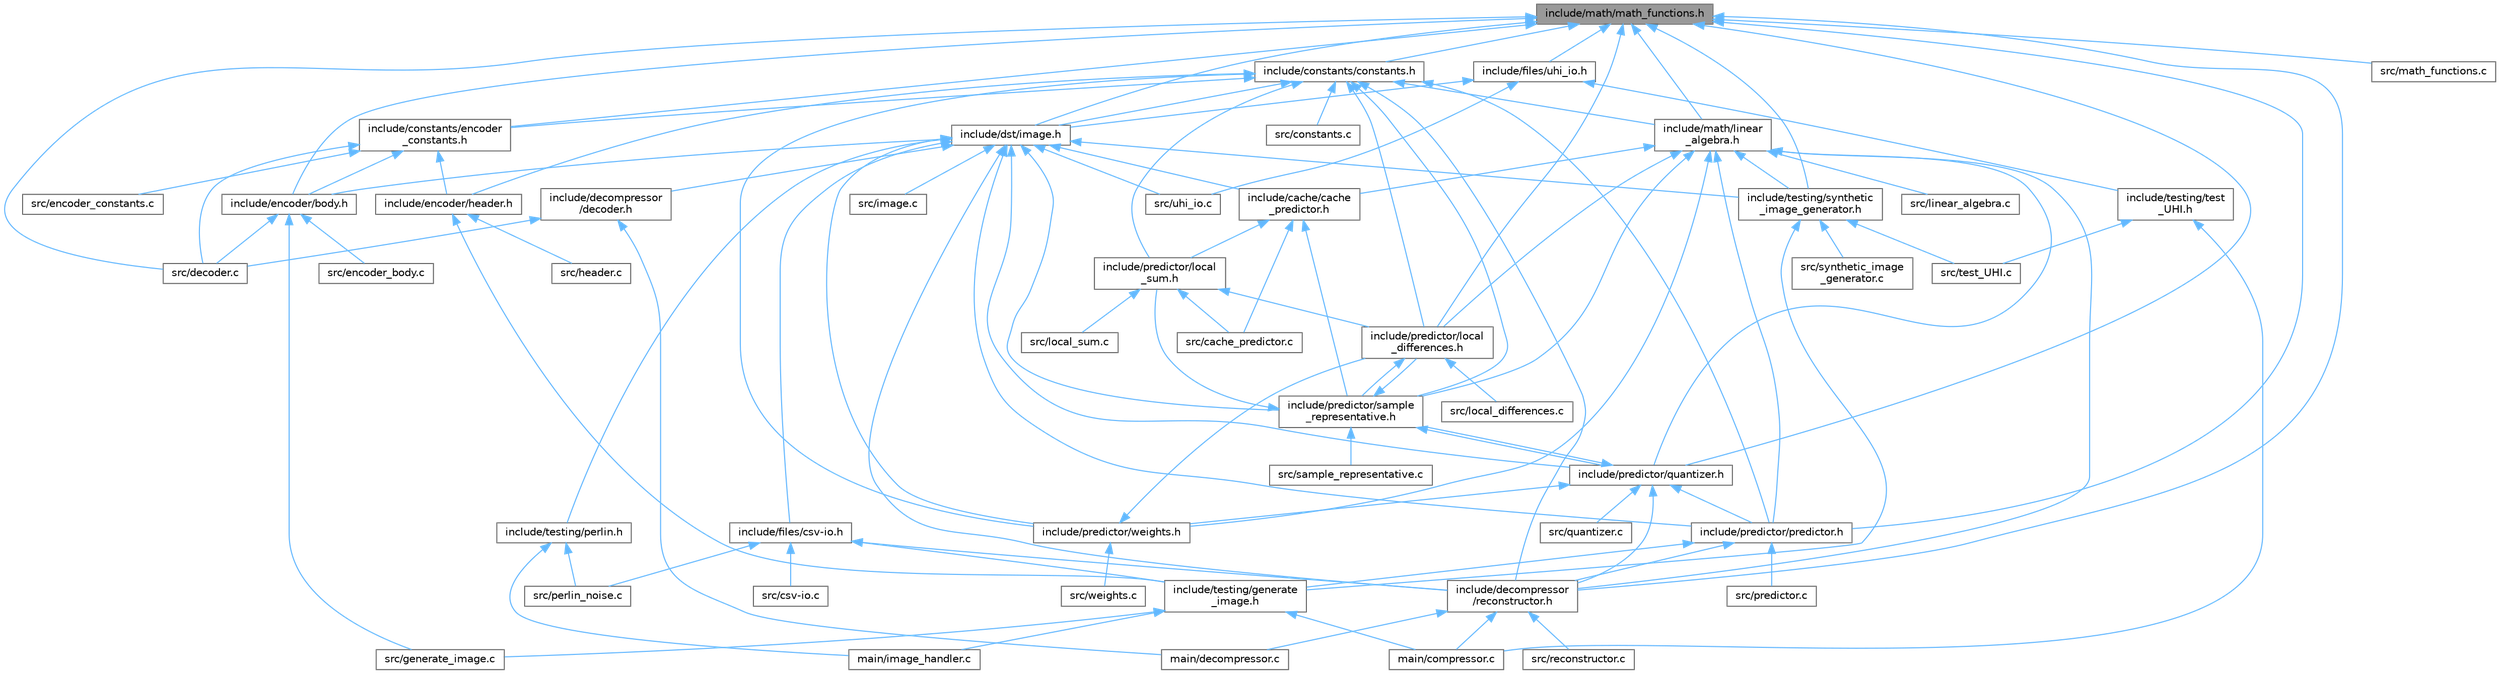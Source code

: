 digraph "include/math/math_functions.h"
{
 // LATEX_PDF_SIZE
  bgcolor="transparent";
  edge [fontname=Helvetica,fontsize=10,labelfontname=Helvetica,labelfontsize=10];
  node [fontname=Helvetica,fontsize=10,shape=box,height=0.2,width=0.4];
  Node1 [id="Node000001",label="include/math/math_functions.h",height=0.2,width=0.4,color="gray40", fillcolor="grey60", style="filled", fontcolor="black",tooltip=" "];
  Node1 -> Node2 [id="edge199_Node000001_Node000002",dir="back",color="steelblue1",style="solid",tooltip=" "];
  Node2 [id="Node000002",label="include/constants/constants.h",height=0.2,width=0.4,color="grey40", fillcolor="white", style="filled",URL="$d9/db6/a00146.html",tooltip=" "];
  Node2 -> Node3 [id="edge200_Node000002_Node000003",dir="back",color="steelblue1",style="solid",tooltip=" "];
  Node3 [id="Node000003",label="include/constants/encoder\l_constants.h",height=0.2,width=0.4,color="grey40", fillcolor="white", style="filled",URL="$d5/db1/a00140.html",tooltip=" "];
  Node3 -> Node4 [id="edge201_Node000003_Node000004",dir="back",color="steelblue1",style="solid",tooltip=" "];
  Node4 [id="Node000004",label="include/encoder/body.h",height=0.2,width=0.4,color="grey40", fillcolor="white", style="filled",URL="$da/dec/a00080.html",tooltip=" "];
  Node4 -> Node5 [id="edge202_Node000004_Node000005",dir="back",color="steelblue1",style="solid",tooltip=" "];
  Node5 [id="Node000005",label="src/decoder.c",height=0.2,width=0.4,color="grey40", fillcolor="white", style="filled",URL="$d1/dc6/a00347.html",tooltip=" "];
  Node4 -> Node6 [id="edge203_Node000004_Node000006",dir="back",color="steelblue1",style="solid",tooltip=" "];
  Node6 [id="Node000006",label="src/encoder_body.c",height=0.2,width=0.4,color="grey40", fillcolor="white", style="filled",URL="$d9/dd6/a00272.html",tooltip=" "];
  Node4 -> Node7 [id="edge204_Node000004_Node000007",dir="back",color="steelblue1",style="solid",tooltip=" "];
  Node7 [id="Node000007",label="src/generate_image.c",height=0.2,width=0.4,color="grey40", fillcolor="white", style="filled",URL="$d3/d07/a00305.html",tooltip=" "];
  Node3 -> Node8 [id="edge205_Node000003_Node000008",dir="back",color="steelblue1",style="solid",tooltip=" "];
  Node8 [id="Node000008",label="include/encoder/header.h",height=0.2,width=0.4,color="grey40", fillcolor="white", style="filled",URL="$d1/d09/a00077.html",tooltip=" "];
  Node8 -> Node9 [id="edge206_Node000008_Node000009",dir="back",color="steelblue1",style="solid",tooltip=" "];
  Node9 [id="Node000009",label="include/testing/generate\l_image.h",height=0.2,width=0.4,color="grey40", fillcolor="white", style="filled",URL="$df/d03/a00062.html",tooltip=" "];
  Node9 -> Node10 [id="edge207_Node000009_Node000010",dir="back",color="steelblue1",style="solid",tooltip=" "];
  Node10 [id="Node000010",label="main/compressor.c",height=0.2,width=0.4,color="grey40", fillcolor="white", style="filled",URL="$d6/d2d/a00047.html",tooltip=" "];
  Node9 -> Node11 [id="edge208_Node000009_Node000011",dir="back",color="steelblue1",style="solid",tooltip=" "];
  Node11 [id="Node000011",label="main/image_handler.c",height=0.2,width=0.4,color="grey40", fillcolor="white", style="filled",URL="$dc/dee/a00053.html",tooltip=" "];
  Node9 -> Node7 [id="edge209_Node000009_Node000007",dir="back",color="steelblue1",style="solid",tooltip=" "];
  Node8 -> Node12 [id="edge210_Node000008_Node000012",dir="back",color="steelblue1",style="solid",tooltip=" "];
  Node12 [id="Node000012",label="src/header.c",height=0.2,width=0.4,color="grey40", fillcolor="white", style="filled",URL="$dc/d50/a00332.html",tooltip=" "];
  Node3 -> Node5 [id="edge211_Node000003_Node000005",dir="back",color="steelblue1",style="solid",tooltip=" "];
  Node3 -> Node13 [id="edge212_Node000003_Node000013",dir="back",color="steelblue1",style="solid",tooltip=" "];
  Node13 [id="Node000013",label="src/encoder_constants.c",height=0.2,width=0.4,color="grey40", fillcolor="white", style="filled",URL="$de/d55/a00323.html",tooltip=" "];
  Node2 -> Node14 [id="edge213_Node000002_Node000014",dir="back",color="steelblue1",style="solid",tooltip=" "];
  Node14 [id="Node000014",label="include/decompressor\l/reconstructor.h",height=0.2,width=0.4,color="grey40", fillcolor="white", style="filled",URL="$d4/d81/a00110.html",tooltip=" "];
  Node14 -> Node10 [id="edge214_Node000014_Node000010",dir="back",color="steelblue1",style="solid",tooltip=" "];
  Node14 -> Node15 [id="edge215_Node000014_Node000015",dir="back",color="steelblue1",style="solid",tooltip=" "];
  Node15 [id="Node000015",label="main/decompressor.c",height=0.2,width=0.4,color="grey40", fillcolor="white", style="filled",URL="$d5/de0/a00050.html",tooltip=" "];
  Node14 -> Node16 [id="edge216_Node000014_Node000016",dir="back",color="steelblue1",style="solid",tooltip=" "];
  Node16 [id="Node000016",label="src/reconstructor.c",height=0.2,width=0.4,color="grey40", fillcolor="white", style="filled",URL="$d3/d93/a00341.html",tooltip=" "];
  Node2 -> Node17 [id="edge217_Node000002_Node000017",dir="back",color="steelblue1",style="solid",tooltip=" "];
  Node17 [id="Node000017",label="include/dst/image.h",height=0.2,width=0.4,color="grey40", fillcolor="white", style="filled",URL="$d3/d00/a00113.html",tooltip=" "];
  Node17 -> Node18 [id="edge218_Node000017_Node000018",dir="back",color="steelblue1",style="solid",tooltip=" "];
  Node18 [id="Node000018",label="include/cache/cache\l_predictor.h",height=0.2,width=0.4,color="grey40", fillcolor="white", style="filled",URL="$db/db6/a00074.html",tooltip="Deprecated, Used as a buffer for debugging and temporary storage."];
  Node18 -> Node19 [id="edge219_Node000018_Node000019",dir="back",color="steelblue1",style="solid",tooltip=" "];
  Node19 [id="Node000019",label="include/predictor/local\l_sum.h",height=0.2,width=0.4,color="grey40", fillcolor="white", style="filled",URL="$df/d98/a00107.html",tooltip=" "];
  Node19 -> Node20 [id="edge220_Node000019_Node000020",dir="back",color="steelblue1",style="solid",tooltip=" "];
  Node20 [id="Node000020",label="include/predictor/local\l_differences.h",height=0.2,width=0.4,color="grey40", fillcolor="white", style="filled",URL="$d4/d3a/a00101.html",tooltip=" "];
  Node20 -> Node21 [id="edge221_Node000020_Node000021",dir="back",color="steelblue1",style="solid",tooltip=" "];
  Node21 [id="Node000021",label="include/predictor/sample\l_representative.h",height=0.2,width=0.4,color="grey40", fillcolor="white", style="filled",URL="$d1/dc1/a00092.html",tooltip=" "];
  Node21 -> Node20 [id="edge222_Node000021_Node000020",dir="back",color="steelblue1",style="solid",tooltip=" "];
  Node21 -> Node19 [id="edge223_Node000021_Node000019",dir="back",color="steelblue1",style="solid",tooltip=" "];
  Node21 -> Node22 [id="edge224_Node000021_Node000022",dir="back",color="steelblue1",style="solid",tooltip=" "];
  Node22 [id="Node000022",label="include/predictor/quantizer.h",height=0.2,width=0.4,color="grey40", fillcolor="white", style="filled",URL="$d1/d44/a00098.html",tooltip=" "];
  Node22 -> Node14 [id="edge225_Node000022_Node000014",dir="back",color="steelblue1",style="solid",tooltip=" "];
  Node22 -> Node23 [id="edge226_Node000022_Node000023",dir="back",color="steelblue1",style="solid",tooltip=" "];
  Node23 [id="Node000023",label="include/predictor/predictor.h",height=0.2,width=0.4,color="grey40", fillcolor="white", style="filled",URL="$d0/dc2/a00104.html",tooltip=" "];
  Node23 -> Node14 [id="edge227_Node000023_Node000014",dir="back",color="steelblue1",style="solid",tooltip=" "];
  Node23 -> Node9 [id="edge228_Node000023_Node000009",dir="back",color="steelblue1",style="solid",tooltip=" "];
  Node23 -> Node24 [id="edge229_Node000023_Node000024",dir="back",color="steelblue1",style="solid",tooltip=" "];
  Node24 [id="Node000024",label="src/predictor.c",height=0.2,width=0.4,color="grey40", fillcolor="white", style="filled",URL="$d8/d8e/a00344.html",tooltip=" "];
  Node22 -> Node21 [id="edge230_Node000022_Node000021",dir="back",color="steelblue1",style="solid",tooltip=" "];
  Node22 -> Node25 [id="edge231_Node000022_Node000025",dir="back",color="steelblue1",style="solid",tooltip=" "];
  Node25 [id="Node000025",label="include/predictor/weights.h",height=0.2,width=0.4,color="grey40", fillcolor="white", style="filled",URL="$d9/d77/a00095.html",tooltip=" "];
  Node25 -> Node20 [id="edge232_Node000025_Node000020",dir="back",color="steelblue1",style="solid",tooltip=" "];
  Node25 -> Node26 [id="edge233_Node000025_Node000026",dir="back",color="steelblue1",style="solid",tooltip=" "];
  Node26 [id="Node000026",label="src/weights.c",height=0.2,width=0.4,color="grey40", fillcolor="white", style="filled",URL="$db/dc3/a00284.html",tooltip=" "];
  Node22 -> Node27 [id="edge234_Node000022_Node000027",dir="back",color="steelblue1",style="solid",tooltip=" "];
  Node27 [id="Node000027",label="src/quantizer.c",height=0.2,width=0.4,color="grey40", fillcolor="white", style="filled",URL="$d6/d7f/a00287.html",tooltip=" "];
  Node21 -> Node28 [id="edge235_Node000021_Node000028",dir="back",color="steelblue1",style="solid",tooltip=" "];
  Node28 [id="Node000028",label="src/sample_representative.c",height=0.2,width=0.4,color="grey40", fillcolor="white", style="filled",URL="$db/d7b/a00296.html",tooltip=" "];
  Node20 -> Node29 [id="edge236_Node000020_Node000029",dir="back",color="steelblue1",style="solid",tooltip=" "];
  Node29 [id="Node000029",label="src/local_differences.c",height=0.2,width=0.4,color="grey40", fillcolor="white", style="filled",URL="$da/de0/a00317.html",tooltip=" "];
  Node19 -> Node30 [id="edge237_Node000019_Node000030",dir="back",color="steelblue1",style="solid",tooltip=" "];
  Node30 [id="Node000030",label="src/cache_predictor.c",height=0.2,width=0.4,color="grey40", fillcolor="white", style="filled",URL="$df/d95/a00299.html",tooltip=" "];
  Node19 -> Node31 [id="edge238_Node000019_Node000031",dir="back",color="steelblue1",style="solid",tooltip=" "];
  Node31 [id="Node000031",label="src/local_sum.c",height=0.2,width=0.4,color="grey40", fillcolor="white", style="filled",URL="$d2/d04/a00281.html",tooltip=" "];
  Node18 -> Node21 [id="edge239_Node000018_Node000021",dir="back",color="steelblue1",style="solid",tooltip=" "];
  Node18 -> Node30 [id="edge240_Node000018_Node000030",dir="back",color="steelblue1",style="solid",tooltip=" "];
  Node17 -> Node32 [id="edge241_Node000017_Node000032",dir="back",color="steelblue1",style="solid",tooltip=" "];
  Node32 [id="Node000032",label="include/decompressor\l/decoder.h",height=0.2,width=0.4,color="grey40", fillcolor="white", style="filled",URL="$d3/d00/a00785.html",tooltip=" "];
  Node32 -> Node15 [id="edge242_Node000032_Node000015",dir="back",color="steelblue1",style="solid",tooltip=" "];
  Node32 -> Node5 [id="edge243_Node000032_Node000005",dir="back",color="steelblue1",style="solid",tooltip=" "];
  Node17 -> Node14 [id="edge244_Node000017_Node000014",dir="back",color="steelblue1",style="solid",tooltip=" "];
  Node17 -> Node4 [id="edge245_Node000017_Node000004",dir="back",color="steelblue1",style="solid",tooltip=" "];
  Node17 -> Node33 [id="edge246_Node000017_Node000033",dir="back",color="steelblue1",style="solid",tooltip=" "];
  Node33 [id="Node000033",label="include/files/csv-io.h",height=0.2,width=0.4,color="grey40", fillcolor="white", style="filled",URL="$dc/dfe/a00125.html",tooltip=" "];
  Node33 -> Node14 [id="edge247_Node000033_Node000014",dir="back",color="steelblue1",style="solid",tooltip=" "];
  Node33 -> Node9 [id="edge248_Node000033_Node000009",dir="back",color="steelblue1",style="solid",tooltip=" "];
  Node33 -> Node34 [id="edge249_Node000033_Node000034",dir="back",color="steelblue1",style="solid",tooltip=" "];
  Node34 [id="Node000034",label="src/csv-io.c",height=0.2,width=0.4,color="grey40", fillcolor="white", style="filled",URL="$df/da9/a00263.html",tooltip=" "];
  Node33 -> Node35 [id="edge250_Node000033_Node000035",dir="back",color="steelblue1",style="solid",tooltip=" "];
  Node35 [id="Node000035",label="src/perlin_noise.c",height=0.2,width=0.4,color="grey40", fillcolor="white", style="filled",URL="$d0/d61/a00302.html",tooltip=" "];
  Node17 -> Node23 [id="edge251_Node000017_Node000023",dir="back",color="steelblue1",style="solid",tooltip=" "];
  Node17 -> Node22 [id="edge252_Node000017_Node000022",dir="back",color="steelblue1",style="solid",tooltip=" "];
  Node17 -> Node21 [id="edge253_Node000017_Node000021",dir="back",color="steelblue1",style="solid",tooltip=" "];
  Node17 -> Node25 [id="edge254_Node000017_Node000025",dir="back",color="steelblue1",style="solid",tooltip=" "];
  Node17 -> Node36 [id="edge255_Node000017_Node000036",dir="back",color="steelblue1",style="solid",tooltip=" "];
  Node36 [id="Node000036",label="include/testing/perlin.h",height=0.2,width=0.4,color="grey40", fillcolor="white", style="filled",URL="$da/d24/a00068.html",tooltip=" "];
  Node36 -> Node11 [id="edge256_Node000036_Node000011",dir="back",color="steelblue1",style="solid",tooltip=" "];
  Node36 -> Node35 [id="edge257_Node000036_Node000035",dir="back",color="steelblue1",style="solid",tooltip=" "];
  Node17 -> Node37 [id="edge258_Node000017_Node000037",dir="back",color="steelblue1",style="solid",tooltip=" "];
  Node37 [id="Node000037",label="include/testing/synthetic\l_image_generator.h",height=0.2,width=0.4,color="grey40", fillcolor="white", style="filled",URL="$de/de1/a00065.html",tooltip=" "];
  Node37 -> Node9 [id="edge259_Node000037_Node000009",dir="back",color="steelblue1",style="solid",tooltip=" "];
  Node37 -> Node38 [id="edge260_Node000037_Node000038",dir="back",color="steelblue1",style="solid",tooltip=" "];
  Node38 [id="Node000038",label="src/synthetic_image\l_generator.c",height=0.2,width=0.4,color="grey40", fillcolor="white", style="filled",URL="$dd/d4e/a00329.html",tooltip=" "];
  Node37 -> Node39 [id="edge261_Node000037_Node000039",dir="back",color="steelblue1",style="solid",tooltip=" "];
  Node39 [id="Node000039",label="src/test_UHI.c",height=0.2,width=0.4,color="grey40", fillcolor="white", style="filled",URL="$d3/d5e/a00275.html",tooltip=" "];
  Node17 -> Node40 [id="edge262_Node000017_Node000040",dir="back",color="steelblue1",style="solid",tooltip=" "];
  Node40 [id="Node000040",label="src/image.c",height=0.2,width=0.4,color="grey40", fillcolor="white", style="filled",URL="$d0/d39/a00314.html",tooltip=" "];
  Node17 -> Node41 [id="edge263_Node000017_Node000041",dir="back",color="steelblue1",style="solid",tooltip=" "];
  Node41 [id="Node000041",label="src/uhi_io.c",height=0.2,width=0.4,color="grey40", fillcolor="white", style="filled",URL="$d1/d5d/a00311.html",tooltip=" "];
  Node2 -> Node8 [id="edge264_Node000002_Node000008",dir="back",color="steelblue1",style="solid",tooltip=" "];
  Node2 -> Node42 [id="edge265_Node000002_Node000042",dir="back",color="steelblue1",style="solid",tooltip=" "];
  Node42 [id="Node000042",label="include/math/linear\l_algebra.h",height=0.2,width=0.4,color="grey40", fillcolor="white", style="filled",URL="$da/d1e/a00149.html",tooltip=" "];
  Node42 -> Node18 [id="edge266_Node000042_Node000018",dir="back",color="steelblue1",style="solid",tooltip=" "];
  Node42 -> Node14 [id="edge267_Node000042_Node000014",dir="back",color="steelblue1",style="solid",tooltip=" "];
  Node42 -> Node20 [id="edge268_Node000042_Node000020",dir="back",color="steelblue1",style="solid",tooltip=" "];
  Node42 -> Node23 [id="edge269_Node000042_Node000023",dir="back",color="steelblue1",style="solid",tooltip=" "];
  Node42 -> Node22 [id="edge270_Node000042_Node000022",dir="back",color="steelblue1",style="solid",tooltip=" "];
  Node42 -> Node21 [id="edge271_Node000042_Node000021",dir="back",color="steelblue1",style="solid",tooltip=" "];
  Node42 -> Node25 [id="edge272_Node000042_Node000025",dir="back",color="steelblue1",style="solid",tooltip=" "];
  Node42 -> Node37 [id="edge273_Node000042_Node000037",dir="back",color="steelblue1",style="solid",tooltip=" "];
  Node42 -> Node43 [id="edge274_Node000042_Node000043",dir="back",color="steelblue1",style="solid",tooltip=" "];
  Node43 [id="Node000043",label="src/linear_algebra.c",height=0.2,width=0.4,color="grey40", fillcolor="white", style="filled",URL="$df/d91/a00335.html",tooltip=" "];
  Node2 -> Node20 [id="edge275_Node000002_Node000020",dir="back",color="steelblue1",style="solid",tooltip=" "];
  Node2 -> Node19 [id="edge276_Node000002_Node000019",dir="back",color="steelblue1",style="solid",tooltip=" "];
  Node2 -> Node23 [id="edge277_Node000002_Node000023",dir="back",color="steelblue1",style="solid",tooltip=" "];
  Node2 -> Node21 [id="edge278_Node000002_Node000021",dir="back",color="steelblue1",style="solid",tooltip=" "];
  Node2 -> Node25 [id="edge279_Node000002_Node000025",dir="back",color="steelblue1",style="solid",tooltip=" "];
  Node2 -> Node44 [id="edge280_Node000002_Node000044",dir="back",color="steelblue1",style="solid",tooltip=" "];
  Node44 [id="Node000044",label="src/constants.c",height=0.2,width=0.4,color="grey40", fillcolor="white", style="filled",URL="$de/d25/a00290.html",tooltip=" "];
  Node1 -> Node3 [id="edge281_Node000001_Node000003",dir="back",color="steelblue1",style="solid",tooltip=" "];
  Node1 -> Node14 [id="edge282_Node000001_Node000014",dir="back",color="steelblue1",style="solid",tooltip=" "];
  Node1 -> Node17 [id="edge283_Node000001_Node000017",dir="back",color="steelblue1",style="solid",tooltip=" "];
  Node1 -> Node4 [id="edge284_Node000001_Node000004",dir="back",color="steelblue1",style="solid",tooltip=" "];
  Node1 -> Node45 [id="edge285_Node000001_Node000045",dir="back",color="steelblue1",style="solid",tooltip=" "];
  Node45 [id="Node000045",label="include/files/uhi_io.h",height=0.2,width=0.4,color="grey40", fillcolor="white", style="filled",URL="$d1/d88/a00128.html",tooltip=" "];
  Node45 -> Node17 [id="edge286_Node000045_Node000017",dir="back",color="steelblue1",style="solid",tooltip=" "];
  Node45 -> Node46 [id="edge287_Node000045_Node000046",dir="back",color="steelblue1",style="solid",tooltip=" "];
  Node46 [id="Node000046",label="include/testing/test\l_UHI.h",height=0.2,width=0.4,color="grey40", fillcolor="white", style="filled",URL="$d0/d89/a00071.html",tooltip=" "];
  Node46 -> Node10 [id="edge288_Node000046_Node000010",dir="back",color="steelblue1",style="solid",tooltip=" "];
  Node46 -> Node39 [id="edge289_Node000046_Node000039",dir="back",color="steelblue1",style="solid",tooltip=" "];
  Node45 -> Node41 [id="edge290_Node000045_Node000041",dir="back",color="steelblue1",style="solid",tooltip=" "];
  Node1 -> Node42 [id="edge291_Node000001_Node000042",dir="back",color="steelblue1",style="solid",tooltip=" "];
  Node1 -> Node20 [id="edge292_Node000001_Node000020",dir="back",color="steelblue1",style="solid",tooltip=" "];
  Node1 -> Node23 [id="edge293_Node000001_Node000023",dir="back",color="steelblue1",style="solid",tooltip=" "];
  Node1 -> Node22 [id="edge294_Node000001_Node000022",dir="back",color="steelblue1",style="solid",tooltip=" "];
  Node1 -> Node37 [id="edge295_Node000001_Node000037",dir="back",color="steelblue1",style="solid",tooltip=" "];
  Node1 -> Node5 [id="edge296_Node000001_Node000005",dir="back",color="steelblue1",style="solid",tooltip=" "];
  Node1 -> Node47 [id="edge297_Node000001_Node000047",dir="back",color="steelblue1",style="solid",tooltip=" "];
  Node47 [id="Node000047",label="src/math_functions.c",height=0.2,width=0.4,color="grey40", fillcolor="white", style="filled",URL="$dd/de2/a00320.html",tooltip=" "];
}
